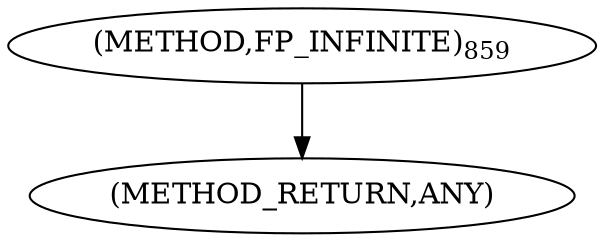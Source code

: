 digraph "FP_INFINITE" {  
"100144" [label = <(METHOD,FP_INFINITE)<SUB>859</SUB>> ]
"100145" [label = <(METHOD_RETURN,ANY)> ]
  "100144" -> "100145" 
}
